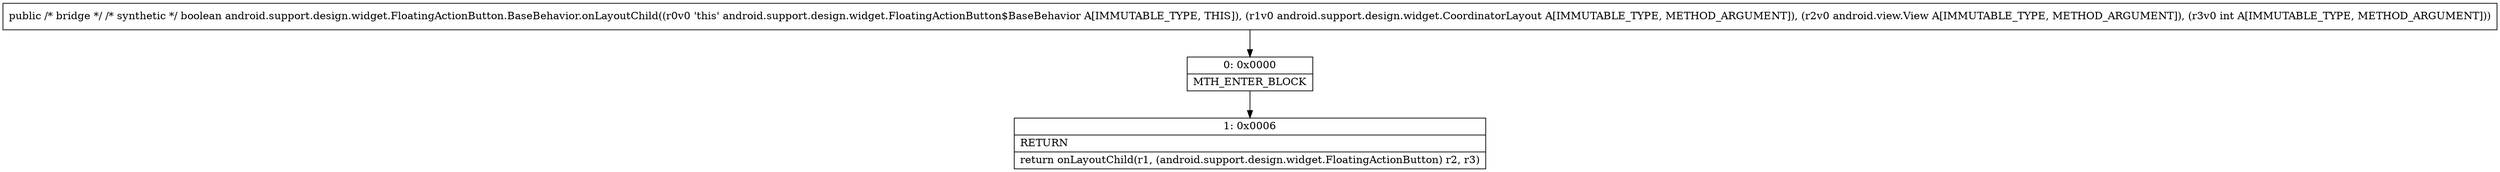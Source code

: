 digraph "CFG forandroid.support.design.widget.FloatingActionButton.BaseBehavior.onLayoutChild(Landroid\/support\/design\/widget\/CoordinatorLayout;Landroid\/view\/View;I)Z" {
Node_0 [shape=record,label="{0\:\ 0x0000|MTH_ENTER_BLOCK\l}"];
Node_1 [shape=record,label="{1\:\ 0x0006|RETURN\l|return onLayoutChild(r1, (android.support.design.widget.FloatingActionButton) r2, r3)\l}"];
MethodNode[shape=record,label="{public \/* bridge *\/ \/* synthetic *\/ boolean android.support.design.widget.FloatingActionButton.BaseBehavior.onLayoutChild((r0v0 'this' android.support.design.widget.FloatingActionButton$BaseBehavior A[IMMUTABLE_TYPE, THIS]), (r1v0 android.support.design.widget.CoordinatorLayout A[IMMUTABLE_TYPE, METHOD_ARGUMENT]), (r2v0 android.view.View A[IMMUTABLE_TYPE, METHOD_ARGUMENT]), (r3v0 int A[IMMUTABLE_TYPE, METHOD_ARGUMENT])) }"];
MethodNode -> Node_0;
Node_0 -> Node_1;
}

